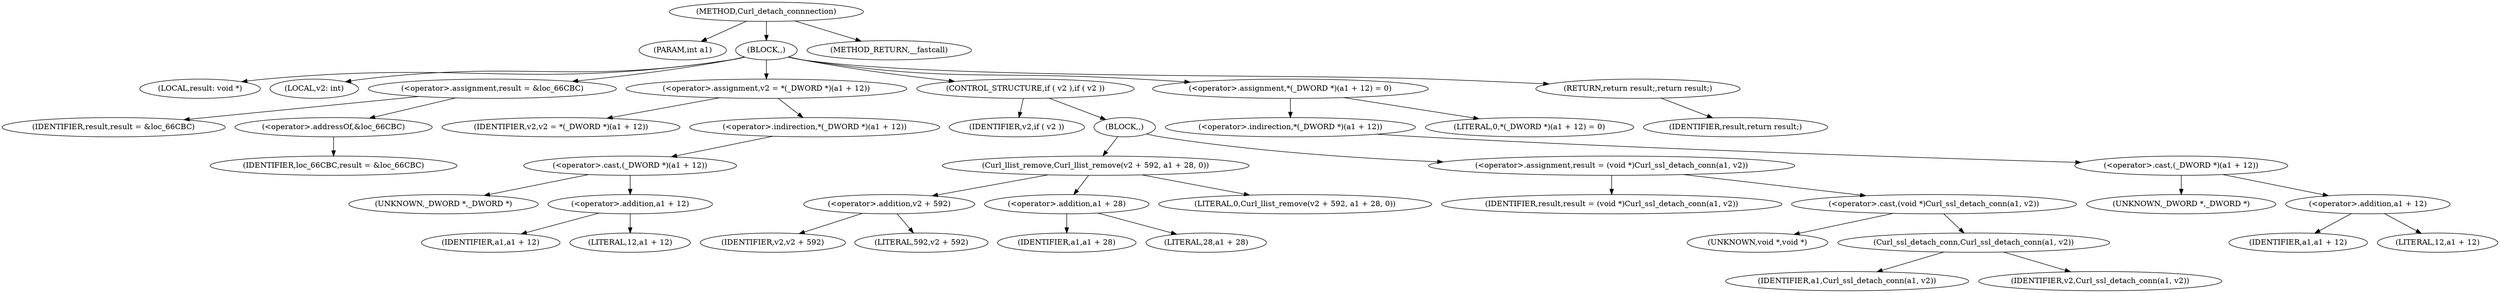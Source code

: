 digraph Curl_detach_connnection {  
"1000103" [label = "(METHOD,Curl_detach_connnection)" ]
"1000104" [label = "(PARAM,int a1)" ]
"1000105" [label = "(BLOCK,,)" ]
"1000106" [label = "(LOCAL,result: void *)" ]
"1000107" [label = "(LOCAL,v2: int)" ]
"1000108" [label = "(<operator>.assignment,result = &loc_66CBC)" ]
"1000109" [label = "(IDENTIFIER,result,result = &loc_66CBC)" ]
"1000110" [label = "(<operator>.addressOf,&loc_66CBC)" ]
"1000111" [label = "(IDENTIFIER,loc_66CBC,result = &loc_66CBC)" ]
"1000112" [label = "(<operator>.assignment,v2 = *(_DWORD *)(a1 + 12))" ]
"1000113" [label = "(IDENTIFIER,v2,v2 = *(_DWORD *)(a1 + 12))" ]
"1000114" [label = "(<operator>.indirection,*(_DWORD *)(a1 + 12))" ]
"1000115" [label = "(<operator>.cast,(_DWORD *)(a1 + 12))" ]
"1000116" [label = "(UNKNOWN,_DWORD *,_DWORD *)" ]
"1000117" [label = "(<operator>.addition,a1 + 12)" ]
"1000118" [label = "(IDENTIFIER,a1,a1 + 12)" ]
"1000119" [label = "(LITERAL,12,a1 + 12)" ]
"1000120" [label = "(CONTROL_STRUCTURE,if ( v2 ),if ( v2 ))" ]
"1000121" [label = "(IDENTIFIER,v2,if ( v2 ))" ]
"1000122" [label = "(BLOCK,,)" ]
"1000123" [label = "(Curl_llist_remove,Curl_llist_remove(v2 + 592, a1 + 28, 0))" ]
"1000124" [label = "(<operator>.addition,v2 + 592)" ]
"1000125" [label = "(IDENTIFIER,v2,v2 + 592)" ]
"1000126" [label = "(LITERAL,592,v2 + 592)" ]
"1000127" [label = "(<operator>.addition,a1 + 28)" ]
"1000128" [label = "(IDENTIFIER,a1,a1 + 28)" ]
"1000129" [label = "(LITERAL,28,a1 + 28)" ]
"1000130" [label = "(LITERAL,0,Curl_llist_remove(v2 + 592, a1 + 28, 0))" ]
"1000131" [label = "(<operator>.assignment,result = (void *)Curl_ssl_detach_conn(a1, v2))" ]
"1000132" [label = "(IDENTIFIER,result,result = (void *)Curl_ssl_detach_conn(a1, v2))" ]
"1000133" [label = "(<operator>.cast,(void *)Curl_ssl_detach_conn(a1, v2))" ]
"1000134" [label = "(UNKNOWN,void *,void *)" ]
"1000135" [label = "(Curl_ssl_detach_conn,Curl_ssl_detach_conn(a1, v2))" ]
"1000136" [label = "(IDENTIFIER,a1,Curl_ssl_detach_conn(a1, v2))" ]
"1000137" [label = "(IDENTIFIER,v2,Curl_ssl_detach_conn(a1, v2))" ]
"1000138" [label = "(<operator>.assignment,*(_DWORD *)(a1 + 12) = 0)" ]
"1000139" [label = "(<operator>.indirection,*(_DWORD *)(a1 + 12))" ]
"1000140" [label = "(<operator>.cast,(_DWORD *)(a1 + 12))" ]
"1000141" [label = "(UNKNOWN,_DWORD *,_DWORD *)" ]
"1000142" [label = "(<operator>.addition,a1 + 12)" ]
"1000143" [label = "(IDENTIFIER,a1,a1 + 12)" ]
"1000144" [label = "(LITERAL,12,a1 + 12)" ]
"1000145" [label = "(LITERAL,0,*(_DWORD *)(a1 + 12) = 0)" ]
"1000146" [label = "(RETURN,return result;,return result;)" ]
"1000147" [label = "(IDENTIFIER,result,return result;)" ]
"1000148" [label = "(METHOD_RETURN,__fastcall)" ]
  "1000103" -> "1000104" 
  "1000103" -> "1000105" 
  "1000103" -> "1000148" 
  "1000105" -> "1000106" 
  "1000105" -> "1000107" 
  "1000105" -> "1000108" 
  "1000105" -> "1000112" 
  "1000105" -> "1000120" 
  "1000105" -> "1000138" 
  "1000105" -> "1000146" 
  "1000108" -> "1000109" 
  "1000108" -> "1000110" 
  "1000110" -> "1000111" 
  "1000112" -> "1000113" 
  "1000112" -> "1000114" 
  "1000114" -> "1000115" 
  "1000115" -> "1000116" 
  "1000115" -> "1000117" 
  "1000117" -> "1000118" 
  "1000117" -> "1000119" 
  "1000120" -> "1000121" 
  "1000120" -> "1000122" 
  "1000122" -> "1000123" 
  "1000122" -> "1000131" 
  "1000123" -> "1000124" 
  "1000123" -> "1000127" 
  "1000123" -> "1000130" 
  "1000124" -> "1000125" 
  "1000124" -> "1000126" 
  "1000127" -> "1000128" 
  "1000127" -> "1000129" 
  "1000131" -> "1000132" 
  "1000131" -> "1000133" 
  "1000133" -> "1000134" 
  "1000133" -> "1000135" 
  "1000135" -> "1000136" 
  "1000135" -> "1000137" 
  "1000138" -> "1000139" 
  "1000138" -> "1000145" 
  "1000139" -> "1000140" 
  "1000140" -> "1000141" 
  "1000140" -> "1000142" 
  "1000142" -> "1000143" 
  "1000142" -> "1000144" 
  "1000146" -> "1000147" 
}
